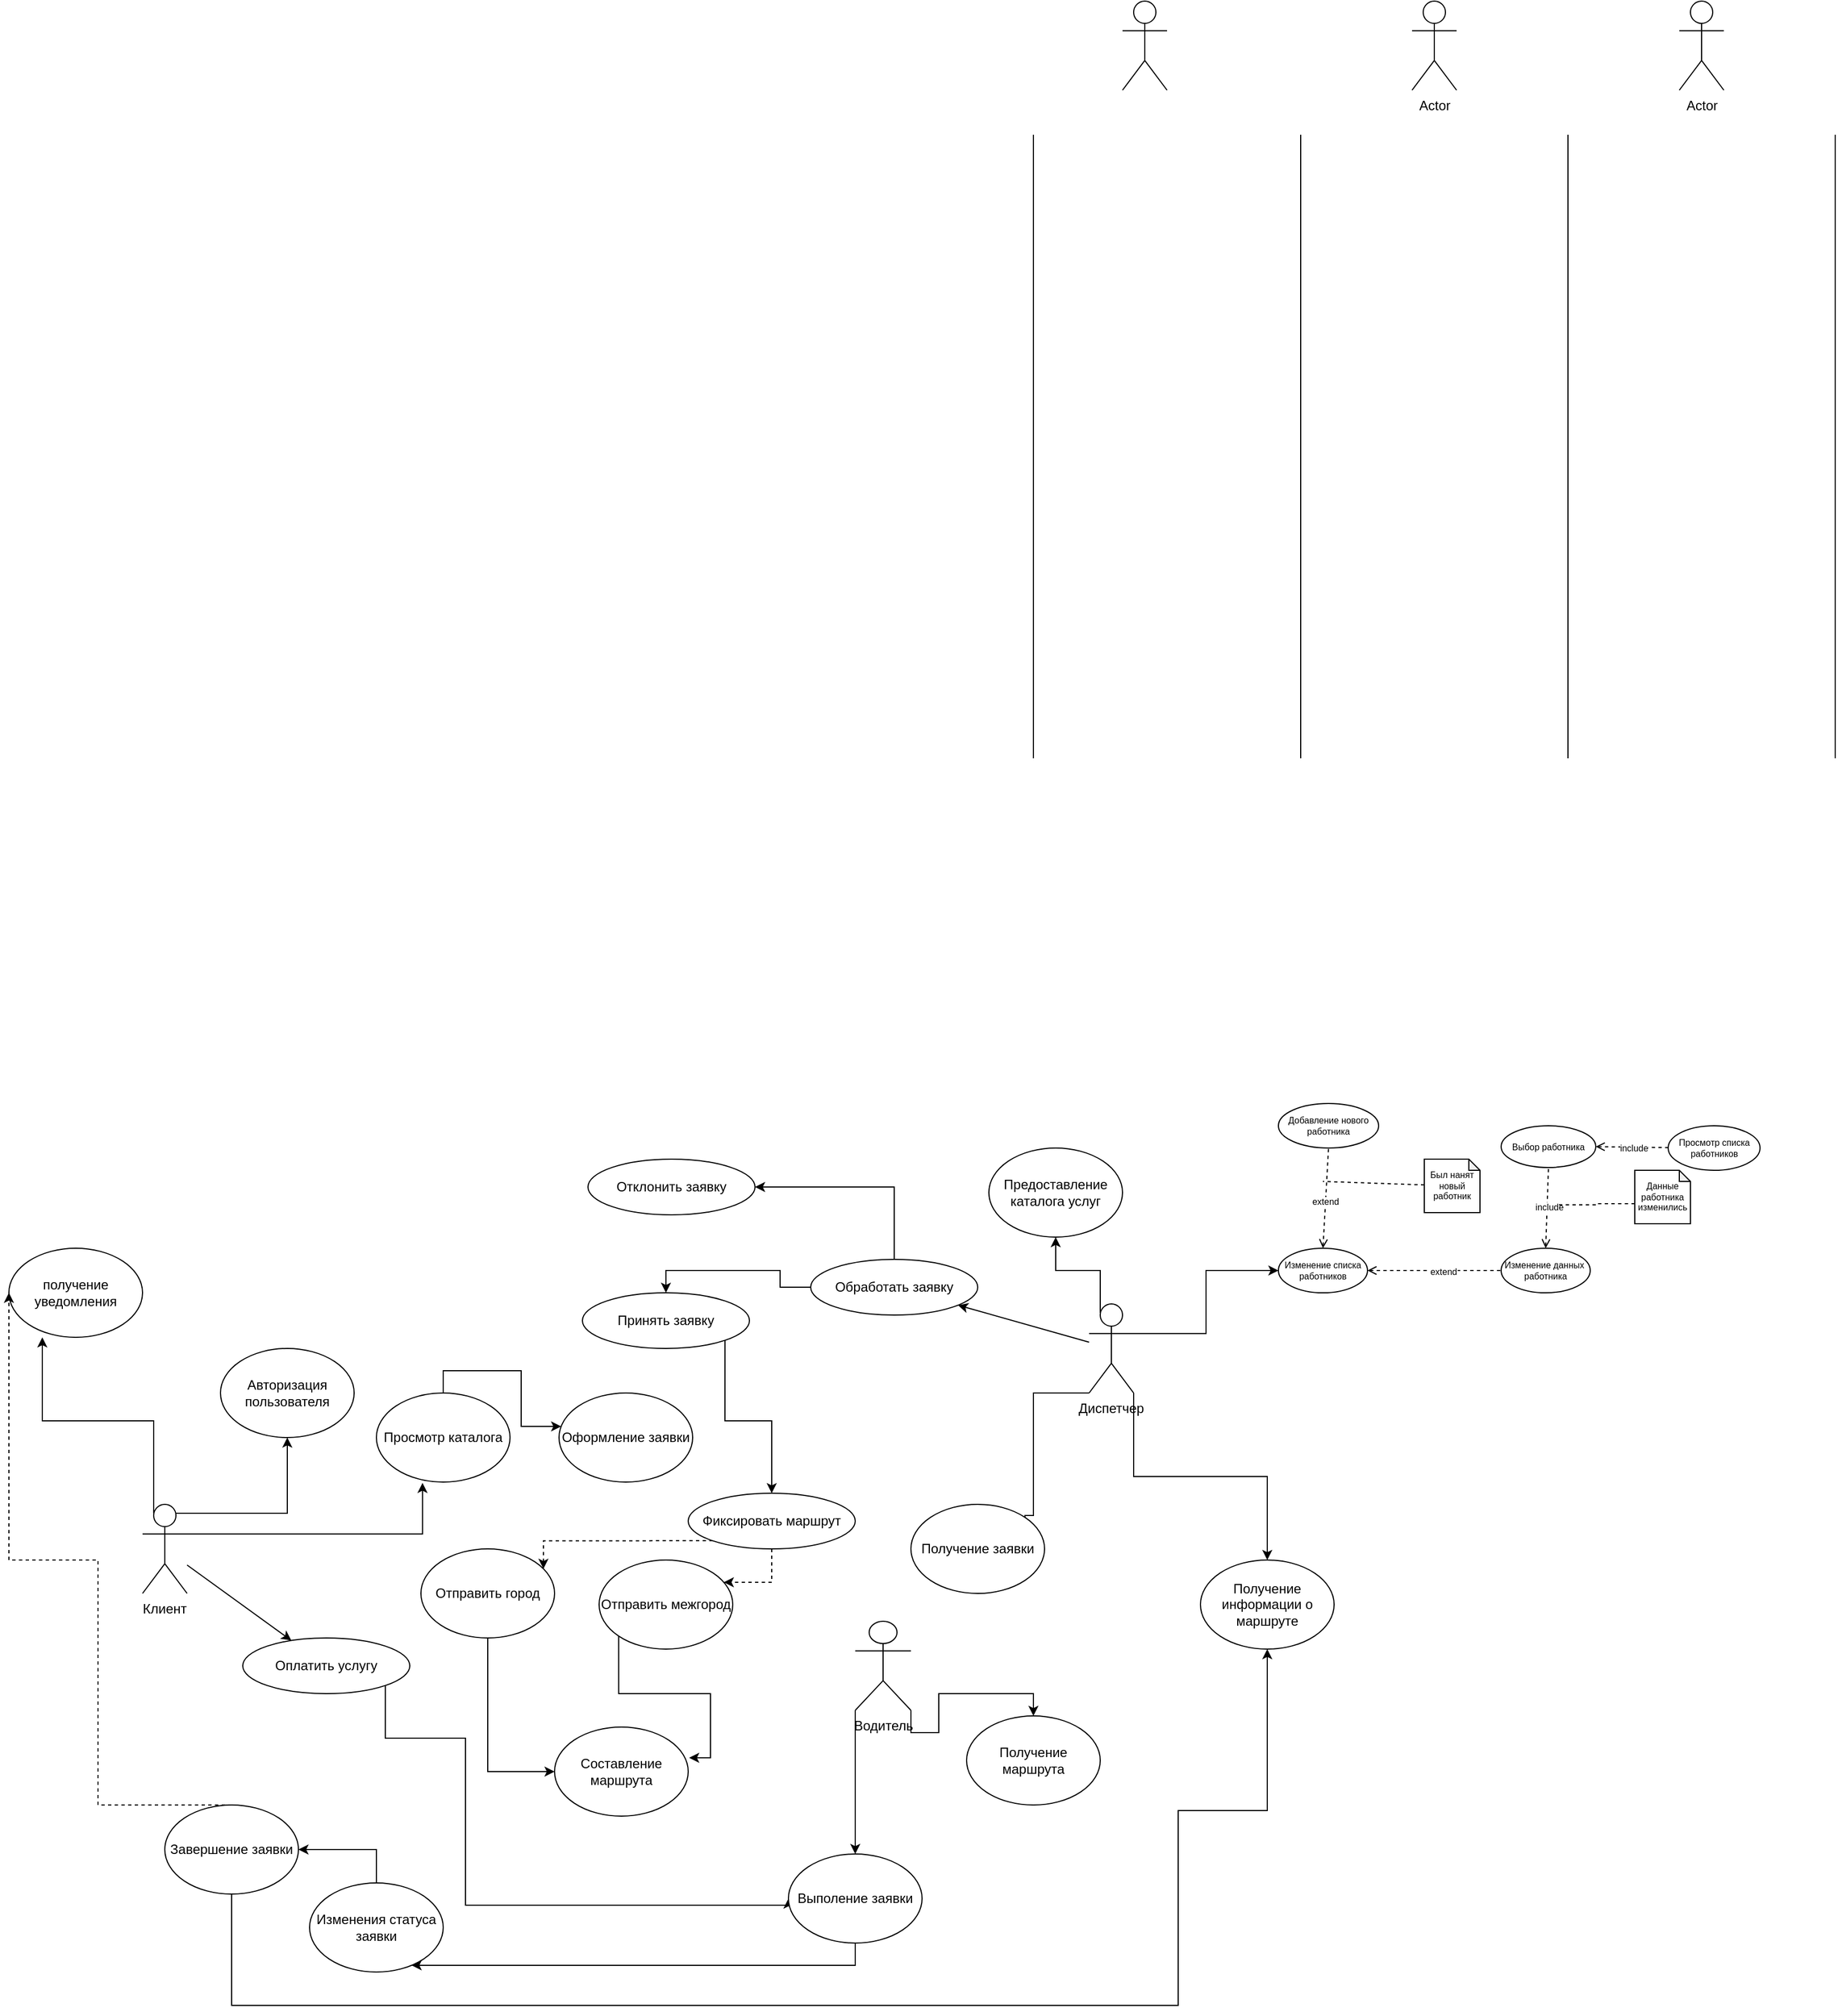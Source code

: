 <mxfile version="26.2.6" pages="4">
  <diagram name="Автобаза - Прецеденты" id="iorTe0vum1CQzyd1ajd3">
    <mxGraphModel dx="1821" dy="1807" grid="1" gridSize="10" guides="1" tooltips="1" connect="1" arrows="1" fold="1" page="1" pageScale="1" pageWidth="827" pageHeight="1169" math="0" shadow="0">
      <root>
        <mxCell id="0" />
        <mxCell id="1" parent="0" />
        <mxCell id="z_F4vW41E12EGXziHgMd-2" style="edgeStyle=orthogonalEdgeStyle;rounded=0;orthogonalLoop=1;jettySize=auto;html=1;exitX=0.75;exitY=0.1;exitDx=0;exitDy=0;exitPerimeter=0;" parent="1" source="h6UZVJmKNb4CSLtt_aIw-1" target="z_F4vW41E12EGXziHgMd-1" edge="1">
          <mxGeometry relative="1" as="geometry" />
        </mxCell>
        <mxCell id="z_F4vW41E12EGXziHgMd-4" style="edgeStyle=orthogonalEdgeStyle;rounded=0;orthogonalLoop=1;jettySize=auto;html=1;exitX=1;exitY=0.333;exitDx=0;exitDy=0;exitPerimeter=0;entryX=0.345;entryY=1.009;entryDx=0;entryDy=0;entryPerimeter=0;" parent="1" source="h6UZVJmKNb4CSLtt_aIw-1" edge="1" target="Hcgc0fuzSYYbqY41BFrf-36">
          <mxGeometry relative="1" as="geometry">
            <mxPoint x="290" y="220" as="targetPoint" />
          </mxGeometry>
        </mxCell>
        <mxCell id="h6UZVJmKNb4CSLtt_aIw-1" value="Клиент" style="shape=umlActor;verticalLabelPosition=bottom;verticalAlign=top;" parent="1" vertex="1">
          <mxGeometry x="40" y="230" width="40" height="80" as="geometry" />
        </mxCell>
        <mxCell id="Hcgc0fuzSYYbqY41BFrf-30" style="edgeStyle=orthogonalEdgeStyle;rounded=0;orthogonalLoop=1;jettySize=auto;html=1;exitX=1;exitY=1;exitDx=0;exitDy=0;exitPerimeter=0;" parent="1" source="h6UZVJmKNb4CSLtt_aIw-2" target="Hcgc0fuzSYYbqY41BFrf-29" edge="1">
          <mxGeometry relative="1" as="geometry" />
        </mxCell>
        <mxCell id="Hcgc0fuzSYYbqY41BFrf-42" style="edgeStyle=orthogonalEdgeStyle;rounded=0;orthogonalLoop=1;jettySize=auto;html=1;exitX=0.25;exitY=0.1;exitDx=0;exitDy=0;exitPerimeter=0;" parent="1" source="h6UZVJmKNb4CSLtt_aIw-2" target="Hcgc0fuzSYYbqY41BFrf-43" edge="1">
          <mxGeometry relative="1" as="geometry">
            <mxPoint x="860" y="-50" as="targetPoint" />
          </mxGeometry>
        </mxCell>
        <mxCell id="B_fv9NfPjWHLZnng0CW3-63" style="edgeStyle=orthogonalEdgeStyle;rounded=0;orthogonalLoop=1;jettySize=auto;html=1;exitX=1;exitY=0.333;exitDx=0;exitDy=0;exitPerimeter=0;entryX=0;entryY=0.5;entryDx=0;entryDy=0;" edge="1" parent="1" source="h6UZVJmKNb4CSLtt_aIw-2" target="B_fv9NfPjWHLZnng0CW3-41">
          <mxGeometry relative="1" as="geometry" />
        </mxCell>
        <mxCell id="h6UZVJmKNb4CSLtt_aIw-2" value="Диспетчер" style="shape=umlActor;verticalLabelPosition=bottom;verticalAlign=top;" parent="1" vertex="1">
          <mxGeometry x="890" y="50" width="40" height="80" as="geometry" />
        </mxCell>
        <mxCell id="h6UZVJmKNb4CSLtt_aIw-42" style="edgeStyle=orthogonalEdgeStyle;rounded=0;orthogonalLoop=1;jettySize=auto;html=1;exitX=1;exitY=1;exitDx=0;exitDy=0;entryX=0;entryY=0.5;entryDx=0;entryDy=0;" parent="1" source="h6UZVJmKNb4CSLtt_aIw-5" target="h6UZVJmKNb4CSLtt_aIw-41" edge="1">
          <mxGeometry relative="1" as="geometry">
            <Array as="points">
              <mxPoint x="258" y="440" />
              <mxPoint x="330" y="440" />
              <mxPoint x="330" y="590" />
            </Array>
          </mxGeometry>
        </mxCell>
        <mxCell id="h6UZVJmKNb4CSLtt_aIw-5" value="Оплатить услугу" style="ellipse;whiteSpace=wrap;" parent="1" vertex="1">
          <mxGeometry x="130" y="350" width="150" height="50" as="geometry" />
        </mxCell>
        <mxCell id="h6UZVJmKNb4CSLtt_aIw-52" style="edgeStyle=orthogonalEdgeStyle;rounded=0;orthogonalLoop=1;jettySize=auto;html=1;exitX=0.5;exitY=0;exitDx=0;exitDy=0;entryX=1;entryY=0.5;entryDx=0;entryDy=0;" parent="1" source="h6UZVJmKNb4CSLtt_aIw-6" target="h6UZVJmKNb4CSLtt_aIw-7" edge="1">
          <mxGeometry relative="1" as="geometry" />
        </mxCell>
        <mxCell id="h6UZVJmKNb4CSLtt_aIw-53" style="edgeStyle=orthogonalEdgeStyle;rounded=0;orthogonalLoop=1;jettySize=auto;html=1;exitX=0;exitY=0.5;exitDx=0;exitDy=0;entryX=0.5;entryY=0;entryDx=0;entryDy=0;" parent="1" source="h6UZVJmKNb4CSLtt_aIw-6" target="h6UZVJmKNb4CSLtt_aIw-19" edge="1">
          <mxGeometry relative="1" as="geometry" />
        </mxCell>
        <mxCell id="h6UZVJmKNb4CSLtt_aIw-6" value="Обработать заявку" style="ellipse;whiteSpace=wrap;" parent="1" vertex="1">
          <mxGeometry x="640" y="10" width="150" height="50" as="geometry" />
        </mxCell>
        <mxCell id="h6UZVJmKNb4CSLtt_aIw-7" value="Отклонить заявку" style="ellipse;whiteSpace=wrap;" parent="1" vertex="1">
          <mxGeometry x="440" y="-80" width="150" height="50" as="geometry" />
        </mxCell>
        <mxCell id="h6UZVJmKNb4CSLtt_aIw-34" style="edgeStyle=orthogonalEdgeStyle;rounded=0;orthogonalLoop=1;jettySize=auto;html=1;exitX=0;exitY=1;exitDx=0;exitDy=0;dashed=1;" parent="1" source="h6UZVJmKNb4CSLtt_aIw-8" target="h6UZVJmKNb4CSLtt_aIw-35" edge="1">
          <mxGeometry relative="1" as="geometry">
            <mxPoint x="460" y="270" as="targetPoint" />
            <Array as="points">
              <mxPoint x="400" y="263" />
            </Array>
          </mxGeometry>
        </mxCell>
        <mxCell id="h6UZVJmKNb4CSLtt_aIw-36" style="edgeStyle=orthogonalEdgeStyle;rounded=0;orthogonalLoop=1;jettySize=auto;html=1;exitX=0.5;exitY=1;exitDx=0;exitDy=0;dashed=1;" parent="1" source="h6UZVJmKNb4CSLtt_aIw-8" target="h6UZVJmKNb4CSLtt_aIw-37" edge="1">
          <mxGeometry relative="1" as="geometry">
            <mxPoint x="530" y="290" as="targetPoint" />
            <Array as="points">
              <mxPoint x="605" y="300" />
            </Array>
          </mxGeometry>
        </mxCell>
        <mxCell id="h6UZVJmKNb4CSLtt_aIw-8" value="Фиксировать маршрут" style="ellipse;whiteSpace=wrap;" parent="1" vertex="1">
          <mxGeometry x="530" y="220" width="150" height="50" as="geometry" />
        </mxCell>
        <mxCell id="h6UZVJmKNb4CSLtt_aIw-11" parent="1" source="h6UZVJmKNb4CSLtt_aIw-1" target="h6UZVJmKNb4CSLtt_aIw-5" edge="1">
          <mxGeometry relative="1" as="geometry" />
        </mxCell>
        <mxCell id="h6UZVJmKNb4CSLtt_aIw-12" parent="1" source="h6UZVJmKNb4CSLtt_aIw-2" target="h6UZVJmKNb4CSLtt_aIw-6" edge="1">
          <mxGeometry relative="1" as="geometry" />
        </mxCell>
        <mxCell id="h6UZVJmKNb4CSLtt_aIw-51" style="edgeStyle=orthogonalEdgeStyle;rounded=0;orthogonalLoop=1;jettySize=auto;html=1;exitX=1;exitY=1;exitDx=0;exitDy=0;entryX=0.5;entryY=0;entryDx=0;entryDy=0;" parent="1" source="h6UZVJmKNb4CSLtt_aIw-19" target="h6UZVJmKNb4CSLtt_aIw-8" edge="1">
          <mxGeometry relative="1" as="geometry" />
        </mxCell>
        <mxCell id="h6UZVJmKNb4CSLtt_aIw-19" value="Принять заявку" style="ellipse;whiteSpace=wrap;html=1;" parent="1" vertex="1">
          <mxGeometry x="435" y="40" width="150" height="50" as="geometry" />
        </mxCell>
        <mxCell id="h6UZVJmKNb4CSLtt_aIw-24" value="получение уведомления" style="ellipse;whiteSpace=wrap;html=1;" parent="1" vertex="1">
          <mxGeometry x="-80" width="120" height="80" as="geometry" />
        </mxCell>
        <mxCell id="h6UZVJmKNb4CSLtt_aIw-40" style="edgeStyle=orthogonalEdgeStyle;rounded=0;orthogonalLoop=1;jettySize=auto;html=1;exitX=0;exitY=1;exitDx=0;exitDy=0;exitPerimeter=0;" parent="1" source="h6UZVJmKNb4CSLtt_aIw-27" target="h6UZVJmKNb4CSLtt_aIw-41" edge="1">
          <mxGeometry relative="1" as="geometry">
            <mxPoint x="540" y="570" as="targetPoint" />
            <Array as="points">
              <mxPoint x="680" y="510" />
              <mxPoint x="680" y="510" />
            </Array>
          </mxGeometry>
        </mxCell>
        <mxCell id="Hcgc0fuzSYYbqY41BFrf-40" style="edgeStyle=orthogonalEdgeStyle;rounded=0;orthogonalLoop=1;jettySize=auto;html=1;exitX=1;exitY=1;exitDx=0;exitDy=0;exitPerimeter=0;" parent="1" source="h6UZVJmKNb4CSLtt_aIw-27" target="Hcgc0fuzSYYbqY41BFrf-41" edge="1">
          <mxGeometry relative="1" as="geometry">
            <mxPoint x="840" y="460" as="targetPoint" />
          </mxGeometry>
        </mxCell>
        <mxCell id="h6UZVJmKNb4CSLtt_aIw-27" value="Водитель" style="shape=umlActor;verticalLabelPosition=bottom;verticalAlign=top;html=1;outlineConnect=0;" parent="1" vertex="1">
          <mxGeometry x="680" y="335" width="50" height="80" as="geometry" />
        </mxCell>
        <mxCell id="h6UZVJmKNb4CSLtt_aIw-29" value="Составление маршрута" style="ellipse;whiteSpace=wrap;html=1;" parent="1" vertex="1">
          <mxGeometry x="410" y="430" width="120" height="80" as="geometry" />
        </mxCell>
        <mxCell id="h6UZVJmKNb4CSLtt_aIw-56" style="edgeStyle=orthogonalEdgeStyle;rounded=0;orthogonalLoop=1;jettySize=auto;html=1;exitX=0.5;exitY=1;exitDx=0;exitDy=0;entryX=0;entryY=0.5;entryDx=0;entryDy=0;" parent="1" source="h6UZVJmKNb4CSLtt_aIw-35" target="h6UZVJmKNb4CSLtt_aIw-29" edge="1">
          <mxGeometry relative="1" as="geometry" />
        </mxCell>
        <mxCell id="h6UZVJmKNb4CSLtt_aIw-35" value="Отправить город" style="ellipse;whiteSpace=wrap;html=1;" parent="1" vertex="1">
          <mxGeometry x="290" y="270" width="120" height="80" as="geometry" />
        </mxCell>
        <mxCell id="h6UZVJmKNb4CSLtt_aIw-37" value="Отправить межгород" style="ellipse;whiteSpace=wrap;html=1;" parent="1" vertex="1">
          <mxGeometry x="450" y="280" width="120" height="80" as="geometry" />
        </mxCell>
        <mxCell id="h6UZVJmKNb4CSLtt_aIw-39" style="edgeStyle=orthogonalEdgeStyle;rounded=0;orthogonalLoop=1;jettySize=auto;html=1;exitX=0;exitY=1;exitDx=0;exitDy=0;entryX=1.007;entryY=0.345;entryDx=0;entryDy=0;entryPerimeter=0;" parent="1" source="h6UZVJmKNb4CSLtt_aIw-37" target="h6UZVJmKNb4CSLtt_aIw-29" edge="1">
          <mxGeometry relative="1" as="geometry">
            <Array as="points">
              <mxPoint x="468" y="400" />
              <mxPoint x="550" y="400" />
              <mxPoint x="550" y="458" />
            </Array>
          </mxGeometry>
        </mxCell>
        <mxCell id="Hcgc0fuzSYYbqY41BFrf-33" style="edgeStyle=orthogonalEdgeStyle;rounded=0;orthogonalLoop=1;jettySize=auto;html=1;exitX=0.5;exitY=1;exitDx=0;exitDy=0;" parent="1" source="h6UZVJmKNb4CSLtt_aIw-41" target="Hcgc0fuzSYYbqY41BFrf-34" edge="1">
          <mxGeometry relative="1" as="geometry">
            <mxPoint x="300" y="630" as="targetPoint" />
            <Array as="points">
              <mxPoint x="680" y="644" />
              <mxPoint x="300" y="644" />
            </Array>
          </mxGeometry>
        </mxCell>
        <mxCell id="h6UZVJmKNb4CSLtt_aIw-41" value="Выполение заявки" style="ellipse;whiteSpace=wrap;html=1;" parent="1" vertex="1">
          <mxGeometry x="620" y="544" width="120" height="80" as="geometry" />
        </mxCell>
        <mxCell id="h6UZVJmKNb4CSLtt_aIw-45" style="edgeStyle=orthogonalEdgeStyle;rounded=0;orthogonalLoop=1;jettySize=auto;html=1;exitX=0.5;exitY=0;exitDx=0;exitDy=0;entryX=0;entryY=0.5;entryDx=0;entryDy=0;dashed=1;" parent="1" source="h6UZVJmKNb4CSLtt_aIw-44" target="h6UZVJmKNb4CSLtt_aIw-24" edge="1">
          <mxGeometry relative="1" as="geometry">
            <Array as="points">
              <mxPoint y="500" />
              <mxPoint y="280" />
              <mxPoint x="-80" y="280" />
            </Array>
          </mxGeometry>
        </mxCell>
        <mxCell id="h6UZVJmKNb4CSLtt_aIw-57" style="edgeStyle=orthogonalEdgeStyle;rounded=0;orthogonalLoop=1;jettySize=auto;html=1;exitX=0.5;exitY=1;exitDx=0;exitDy=0;entryX=0.5;entryY=1;entryDx=0;entryDy=0;" parent="1" source="h6UZVJmKNb4CSLtt_aIw-44" target="Hcgc0fuzSYYbqY41BFrf-29" edge="1">
          <mxGeometry relative="1" as="geometry">
            <Array as="points">
              <mxPoint x="120" y="680" />
              <mxPoint x="970" y="680" />
              <mxPoint x="970" y="505" />
              <mxPoint x="1050" y="505" />
            </Array>
            <mxPoint x="1060" y="375" as="targetPoint" />
          </mxGeometry>
        </mxCell>
        <mxCell id="h6UZVJmKNb4CSLtt_aIw-44" value="Завершение заявки" style="ellipse;whiteSpace=wrap;html=1;" parent="1" vertex="1">
          <mxGeometry x="60" y="500" width="120" height="80" as="geometry" />
        </mxCell>
        <mxCell id="h6UZVJmKNb4CSLtt_aIw-48" value="Получение заявки" style="ellipse;whiteSpace=wrap;html=1;" parent="1" vertex="1">
          <mxGeometry x="730.0" y="230" width="120" height="80" as="geometry" />
        </mxCell>
        <mxCell id="h6UZVJmKNb4CSLtt_aIw-55" style="edgeStyle=orthogonalEdgeStyle;rounded=0;orthogonalLoop=1;jettySize=auto;html=1;exitX=1;exitY=0;exitDx=0;exitDy=0;entryX=0;entryY=1;entryDx=0;entryDy=0;entryPerimeter=0;endArrow=none;startFill=0;" parent="1" source="h6UZVJmKNb4CSLtt_aIw-48" target="h6UZVJmKNb4CSLtt_aIw-2" edge="1">
          <mxGeometry relative="1" as="geometry">
            <Array as="points">
              <mxPoint x="832" y="240" />
              <mxPoint x="840" y="240" />
              <mxPoint x="840" y="130" />
            </Array>
          </mxGeometry>
        </mxCell>
        <mxCell id="Hcgc0fuzSYYbqY41BFrf-29" value="Получение информации о маршруте" style="ellipse;whiteSpace=wrap;html=1;" parent="1" vertex="1">
          <mxGeometry x="990" y="280" width="120" height="80" as="geometry" />
        </mxCell>
        <mxCell id="Hcgc0fuzSYYbqY41BFrf-35" style="edgeStyle=orthogonalEdgeStyle;rounded=0;orthogonalLoop=1;jettySize=auto;html=1;exitX=0.5;exitY=0;exitDx=0;exitDy=0;" parent="1" source="Hcgc0fuzSYYbqY41BFrf-34" target="h6UZVJmKNb4CSLtt_aIw-44" edge="1">
          <mxGeometry relative="1" as="geometry" />
        </mxCell>
        <mxCell id="Hcgc0fuzSYYbqY41BFrf-34" value="Изменения статуса заявки" style="ellipse;whiteSpace=wrap;html=1;" parent="1" vertex="1">
          <mxGeometry x="190" y="570" width="120" height="80" as="geometry" />
        </mxCell>
        <mxCell id="Hcgc0fuzSYYbqY41BFrf-37" style="edgeStyle=orthogonalEdgeStyle;rounded=0;orthogonalLoop=1;jettySize=auto;html=1;exitX=0.5;exitY=0;exitDx=0;exitDy=0;" parent="1" source="Hcgc0fuzSYYbqY41BFrf-36" target="Hcgc0fuzSYYbqY41BFrf-38" edge="1">
          <mxGeometry relative="1" as="geometry">
            <mxPoint x="450" y="160" as="targetPoint" />
            <Array as="points">
              <mxPoint x="310" y="110" />
              <mxPoint x="380" y="110" />
              <mxPoint x="380" y="160" />
            </Array>
          </mxGeometry>
        </mxCell>
        <mxCell id="Hcgc0fuzSYYbqY41BFrf-36" value="Просмотр каталога" style="ellipse;whiteSpace=wrap;html=1;" parent="1" vertex="1">
          <mxGeometry x="250" y="130" width="120" height="80" as="geometry" />
        </mxCell>
        <mxCell id="Hcgc0fuzSYYbqY41BFrf-38" value="Оформление заявки" style="ellipse;whiteSpace=wrap;html=1;" parent="1" vertex="1">
          <mxGeometry x="414" y="130" width="120" height="80" as="geometry" />
        </mxCell>
        <mxCell id="Hcgc0fuzSYYbqY41BFrf-41" value="Получение маршрута" style="ellipse;whiteSpace=wrap;html=1;" parent="1" vertex="1">
          <mxGeometry x="780" y="420" width="120" height="80" as="geometry" />
        </mxCell>
        <mxCell id="Hcgc0fuzSYYbqY41BFrf-43" value="Предоставление каталога услуг" style="ellipse;whiteSpace=wrap;html=1;" parent="1" vertex="1">
          <mxGeometry x="800" y="-90" width="120" height="80" as="geometry" />
        </mxCell>
        <mxCell id="Hcgc0fuzSYYbqY41BFrf-51" value="" style="endArrow=none;html=1;rounded=0;" parent="1" edge="1">
          <mxGeometry width="50" height="50" relative="1" as="geometry">
            <mxPoint x="1080" y="-440" as="sourcePoint" />
            <mxPoint x="1080" y="-1000" as="targetPoint" />
          </mxGeometry>
        </mxCell>
        <mxCell id="Hcgc0fuzSYYbqY41BFrf-52" value="" style="endArrow=none;html=1;rounded=0;" parent="1" edge="1">
          <mxGeometry width="50" height="50" relative="1" as="geometry">
            <mxPoint x="1320" y="-440" as="sourcePoint" />
            <mxPoint x="1320" y="-1000" as="targetPoint" />
            <Array as="points" />
          </mxGeometry>
        </mxCell>
        <mxCell id="Hcgc0fuzSYYbqY41BFrf-53" value="" style="endArrow=none;html=1;rounded=0;" parent="1" edge="1">
          <mxGeometry width="50" height="50" relative="1" as="geometry">
            <mxPoint x="1560" y="-440" as="sourcePoint" />
            <mxPoint x="1560" y="-1000" as="targetPoint" />
          </mxGeometry>
        </mxCell>
        <mxCell id="Hcgc0fuzSYYbqY41BFrf-54" value="" style="endArrow=none;html=1;rounded=0;" parent="1" edge="1">
          <mxGeometry width="50" height="50" relative="1" as="geometry">
            <mxPoint x="840" y="-440" as="sourcePoint" />
            <mxPoint x="840" y="-1000" as="targetPoint" />
            <Array as="points">
              <mxPoint x="840" y="-760" />
            </Array>
          </mxGeometry>
        </mxCell>
        <mxCell id="Hcgc0fuzSYYbqY41BFrf-55" value="" style="shape=umlActor;verticalLabelPosition=bottom;verticalAlign=top;html=1;outlineConnect=0;" parent="1" vertex="1">
          <mxGeometry x="920" y="-1120" width="40" height="80" as="geometry" />
        </mxCell>
        <mxCell id="Hcgc0fuzSYYbqY41BFrf-56" value="Actor" style="shape=umlActor;verticalLabelPosition=bottom;verticalAlign=top;html=1;outlineConnect=0;" parent="1" vertex="1">
          <mxGeometry x="1180" y="-1120" width="40" height="80" as="geometry" />
        </mxCell>
        <mxCell id="Hcgc0fuzSYYbqY41BFrf-57" value="Actor" style="shape=umlActor;verticalLabelPosition=bottom;verticalAlign=top;html=1;outlineConnect=0;" parent="1" vertex="1">
          <mxGeometry x="1420" y="-1120" width="40" height="80" as="geometry" />
        </mxCell>
        <mxCell id="z_F4vW41E12EGXziHgMd-1" value="Авторизация пользователя" style="ellipse;whiteSpace=wrap;html=1;" parent="1" vertex="1">
          <mxGeometry x="110" y="90" width="120" height="80" as="geometry" />
        </mxCell>
        <mxCell id="z_F4vW41E12EGXziHgMd-3" style="edgeStyle=orthogonalEdgeStyle;rounded=0;orthogonalLoop=1;jettySize=auto;html=1;exitX=0.25;exitY=0.1;exitDx=0;exitDy=0;exitPerimeter=0;entryX=0.25;entryY=1;entryDx=0;entryDy=0;entryPerimeter=0;" parent="1" source="h6UZVJmKNb4CSLtt_aIw-1" target="h6UZVJmKNb4CSLtt_aIw-24" edge="1">
          <mxGeometry relative="1" as="geometry" />
        </mxCell>
        <mxCell id="B_fv9NfPjWHLZnng0CW3-41" value="Изменение списка работников" style="ellipse;whiteSpace=wrap;html=1;fontSize=8;" vertex="1" parent="1">
          <mxGeometry x="1060" width="80" height="40" as="geometry" />
        </mxCell>
        <mxCell id="B_fv9NfPjWHLZnng0CW3-42" value="" style="endArrow=none;html=1;rounded=0;exitX=0.5;exitY=0;exitDx=0;exitDy=0;fontSize=8;dashed=1;entryX=0.5;entryY=1;entryDx=0;entryDy=0;endFill=0;startArrow=open;startFill=0;" edge="1" parent="1" source="B_fv9NfPjWHLZnng0CW3-41" target="B_fv9NfPjWHLZnng0CW3-44">
          <mxGeometry width="50" height="50" relative="1" as="geometry">
            <mxPoint x="1570" y="50" as="sourcePoint" />
            <mxPoint x="1620" y="-40" as="targetPoint" />
          </mxGeometry>
        </mxCell>
        <mxCell id="B_fv9NfPjWHLZnng0CW3-43" value="extend" style="edgeLabel;html=1;align=center;verticalAlign=middle;resizable=0;points=[];fontSize=8;" vertex="1" connectable="0" parent="B_fv9NfPjWHLZnng0CW3-42">
          <mxGeometry x="-0.064" y="1" relative="1" as="geometry">
            <mxPoint as="offset" />
          </mxGeometry>
        </mxCell>
        <mxCell id="B_fv9NfPjWHLZnng0CW3-44" value="Добавление нового&lt;div style=&quot;font-size: 8px;&quot;&gt;работника&lt;/div&gt;" style="ellipse;whiteSpace=wrap;html=1;fontSize=8;" vertex="1" parent="1">
          <mxGeometry x="1060" y="-130" width="90" height="40" as="geometry" />
        </mxCell>
        <mxCell id="B_fv9NfPjWHLZnng0CW3-45" value="Изменение данных&amp;nbsp; работника" style="ellipse;whiteSpace=wrap;html=1;fontSize=8;" vertex="1" parent="1">
          <mxGeometry x="1260" width="80" height="40" as="geometry" />
        </mxCell>
        <mxCell id="B_fv9NfPjWHLZnng0CW3-46" value="" style="endArrow=none;html=1;rounded=0;exitX=1;exitY=0.5;exitDx=0;exitDy=0;entryX=0;entryY=0.5;entryDx=0;entryDy=0;fontSize=8;dashed=1;endFill=0;startArrow=open;startFill=0;" edge="1" parent="1" source="B_fv9NfPjWHLZnng0CW3-41" target="B_fv9NfPjWHLZnng0CW3-45">
          <mxGeometry width="50" height="50" relative="1" as="geometry">
            <mxPoint x="1570" y="10" as="sourcePoint" />
            <mxPoint x="1620" y="-40" as="targetPoint" />
          </mxGeometry>
        </mxCell>
        <mxCell id="B_fv9NfPjWHLZnng0CW3-47" value="extend" style="edgeLabel;html=1;align=center;verticalAlign=middle;resizable=0;points=[];fontSize=8;" vertex="1" connectable="0" parent="B_fv9NfPjWHLZnng0CW3-46">
          <mxGeometry x="0.121" y="-1" relative="1" as="geometry">
            <mxPoint as="offset" />
          </mxGeometry>
        </mxCell>
        <mxCell id="B_fv9NfPjWHLZnng0CW3-51" value="Выбор работника" style="ellipse;whiteSpace=wrap;html=1;fontSize=8;" vertex="1" parent="1">
          <mxGeometry x="1260" y="-110" width="85" height="37.5" as="geometry" />
        </mxCell>
        <mxCell id="B_fv9NfPjWHLZnng0CW3-52" value="" style="endArrow=none;html=1;rounded=0;dashed=1;fontSize=8;exitX=0.5;exitY=0;exitDx=0;exitDy=0;entryX=0.5;entryY=1;entryDx=0;entryDy=0;endFill=0;startArrow=open;startFill=0;" edge="1" parent="1" source="B_fv9NfPjWHLZnng0CW3-45" target="B_fv9NfPjWHLZnng0CW3-51">
          <mxGeometry width="50" height="50" relative="1" as="geometry">
            <mxPoint x="1410.901" y="-14.139" as="sourcePoint" />
            <mxPoint x="1511" y="-10" as="targetPoint" />
          </mxGeometry>
        </mxCell>
        <mxCell id="B_fv9NfPjWHLZnng0CW3-53" value="include" style="edgeLabel;html=1;align=center;verticalAlign=middle;resizable=0;points=[];fontSize=8;" vertex="1" connectable="0" parent="B_fv9NfPjWHLZnng0CW3-52">
          <mxGeometry x="0.024" y="-1" relative="1" as="geometry">
            <mxPoint as="offset" />
          </mxGeometry>
        </mxCell>
        <mxCell id="B_fv9NfPjWHLZnng0CW3-54" value="Просмотр списка работников" style="ellipse;whiteSpace=wrap;html=1;fontSize=8;" vertex="1" parent="1">
          <mxGeometry x="1410" y="-110" width="82.5" height="40" as="geometry" />
        </mxCell>
        <mxCell id="B_fv9NfPjWHLZnng0CW3-55" value="" style="endArrow=none;html=1;rounded=0;dashed=1;fontSize=8;exitX=1;exitY=0.5;exitDx=0;exitDy=0;endFill=0;startArrow=open;startFill=0;" edge="1" parent="1" source="B_fv9NfPjWHLZnng0CW3-51" target="B_fv9NfPjWHLZnng0CW3-54">
          <mxGeometry width="50" height="50" relative="1" as="geometry">
            <mxPoint x="1380.001" y="-84.139" as="sourcePoint" />
            <mxPoint x="1480.1" y="-80" as="targetPoint" />
          </mxGeometry>
        </mxCell>
        <mxCell id="B_fv9NfPjWHLZnng0CW3-56" value="include" style="edgeLabel;html=1;align=center;verticalAlign=middle;resizable=0;points=[];fontSize=8;" vertex="1" connectable="0" parent="B_fv9NfPjWHLZnng0CW3-55">
          <mxGeometry x="0.024" y="-1" relative="1" as="geometry">
            <mxPoint as="offset" />
          </mxGeometry>
        </mxCell>
        <mxCell id="B_fv9NfPjWHLZnng0CW3-64" style="edgeStyle=orthogonalEdgeStyle;rounded=0;orthogonalLoop=1;jettySize=auto;html=1;exitX=0;exitY=0.5;exitDx=0;exitDy=0;exitPerimeter=0;dashed=1;endArrow=none;startFill=0;" edge="1" parent="1" source="B_fv9NfPjWHLZnng0CW3-57">
          <mxGeometry relative="1" as="geometry">
            <mxPoint x="1310" y="-40" as="targetPoint" />
            <Array as="points">
              <mxPoint x="1380" y="-40" />
              <mxPoint x="1345" y="-40" />
              <mxPoint x="1310" y="-39" />
            </Array>
          </mxGeometry>
        </mxCell>
        <mxCell id="B_fv9NfPjWHLZnng0CW3-57" value="Данные работника изменились" style="shape=note;whiteSpace=wrap;html=1;backgroundOutline=1;darkOpacity=0.05;size=10;fontSize=8;" vertex="1" parent="1">
          <mxGeometry x="1380" y="-70" width="50" height="48" as="geometry" />
        </mxCell>
        <mxCell id="B_fv9NfPjWHLZnng0CW3-59" value="Был нанят новый работник" style="shape=note;whiteSpace=wrap;html=1;backgroundOutline=1;darkOpacity=0.05;size=10;fontSize=8;" vertex="1" parent="1">
          <mxGeometry x="1191" y="-80" width="50" height="48" as="geometry" />
        </mxCell>
        <mxCell id="B_fv9NfPjWHLZnng0CW3-60" value="" style="endArrow=none;html=1;rounded=0;endFill=0;dashed=1;" edge="1" parent="1" source="B_fv9NfPjWHLZnng0CW3-59">
          <mxGeometry width="50" height="50" relative="1" as="geometry">
            <mxPoint x="1640" y="40" as="sourcePoint" />
            <mxPoint x="1100" y="-60" as="targetPoint" />
          </mxGeometry>
        </mxCell>
      </root>
    </mxGraphModel>
  </diagram>
  <diagram id="aFBZGgIcqYKfJG0qQVw1" name="Страница — 2">
    <mxGraphModel dx="1044" dy="670" grid="1" gridSize="10" guides="1" tooltips="1" connect="1" arrows="1" fold="1" page="1" pageScale="1" pageWidth="827" pageHeight="1169" math="0" shadow="0">
      <root>
        <mxCell id="0" />
        <mxCell id="1" parent="0" />
        <mxCell id="mQog7mH1z--K2ziHSab2-1" value="" style="group;" parent="1" vertex="1" connectable="0">
          <mxGeometry x="190" y="50" width="120" height="490" as="geometry" />
        </mxCell>
        <mxCell id="mQog7mH1z--K2ziHSab2-2" value="" style="endArrow=none;dashed=1;html=1;rounded=0;entryX=0.5;entryY=1;entryDx=0;entryDy=0;" parent="mQog7mH1z--K2ziHSab2-1" target="mQog7mH1z--K2ziHSab2-3" edge="1">
          <mxGeometry width="50" height="50" relative="1" as="geometry">
            <mxPoint x="60" y="550" as="sourcePoint" />
            <mxPoint x="60" y="60" as="targetPoint" />
          </mxGeometry>
        </mxCell>
        <mxCell id="mQog7mH1z--K2ziHSab2-3" value="Пользователь" style="rounded=0;whiteSpace=wrap;html=1;" parent="mQog7mH1z--K2ziHSab2-1" vertex="1">
          <mxGeometry width="120" height="60" as="geometry" />
        </mxCell>
        <mxCell id="5RLd7YWadRUcl0gNktYp-1" value="" style="rounded=0;whiteSpace=wrap;html=1;fillColor=#1ba1e2;fontColor=#ffffff;strokeColor=#006EAF;" parent="mQog7mH1z--K2ziHSab2-1" vertex="1">
          <mxGeometry x="45" y="110" width="15" height="110" as="geometry" />
        </mxCell>
        <mxCell id="mQog7mH1z--K2ziHSab2-4" value="" style="group" parent="1" vertex="1" connectable="0">
          <mxGeometry x="380" y="50" width="120" height="490" as="geometry" />
        </mxCell>
        <mxCell id="mQog7mH1z--K2ziHSab2-5" value="" style="endArrow=none;dashed=1;html=1;rounded=0;entryX=0.5;entryY=1;entryDx=0;entryDy=0;" parent="mQog7mH1z--K2ziHSab2-4" target="mQog7mH1z--K2ziHSab2-6" edge="1">
          <mxGeometry width="50" height="50" relative="1" as="geometry">
            <mxPoint x="60" y="560" as="sourcePoint" />
            <mxPoint x="60" y="60" as="targetPoint" />
          </mxGeometry>
        </mxCell>
        <mxCell id="mQog7mH1z--K2ziHSab2-6" value="Интерфейс" style="rounded=0;whiteSpace=wrap;html=1;" parent="mQog7mH1z--K2ziHSab2-4" vertex="1">
          <mxGeometry width="120" height="60" as="geometry" />
        </mxCell>
        <mxCell id="mQog7mH1z--K2ziHSab2-7" value="" style="group" parent="1" vertex="1" connectable="0">
          <mxGeometry x="580" y="50" width="360" height="490" as="geometry" />
        </mxCell>
        <mxCell id="mQog7mH1z--K2ziHSab2-8" value="" style="endArrow=none;dashed=1;html=1;rounded=0;entryX=0.5;entryY=1;entryDx=0;entryDy=0;" parent="mQog7mH1z--K2ziHSab2-7" target="mQog7mH1z--K2ziHSab2-9" edge="1">
          <mxGeometry width="50" height="50" relative="1" as="geometry">
            <mxPoint x="60" y="550" as="sourcePoint" />
            <mxPoint x="60" y="60.0" as="targetPoint" />
          </mxGeometry>
        </mxCell>
        <mxCell id="mQog7mH1z--K2ziHSab2-9" value="Сервер" style="rounded=0;whiteSpace=wrap;html=1;" parent="mQog7mH1z--K2ziHSab2-7" vertex="1">
          <mxGeometry width="120" height="60.0" as="geometry" />
        </mxCell>
        <mxCell id="mQog7mH1z--K2ziHSab2-10" value="" style="endArrow=classic;html=1;rounded=0;endFill=1;" parent="mQog7mH1z--K2ziHSab2-7" edge="1">
          <mxGeometry width="50" height="50" relative="1" as="geometry">
            <mxPoint x="60" y="150.0" as="sourcePoint" />
            <mxPoint x="60" y="190" as="targetPoint" />
            <Array as="points">
              <mxPoint x="100" y="150.0" />
              <mxPoint x="100" y="190" />
            </Array>
          </mxGeometry>
        </mxCell>
        <mxCell id="mQog7mH1z--K2ziHSab2-11" value="Валидация&amp;nbsp;&lt;div&gt;данных&lt;/div&gt;" style="edgeLabel;html=1;align=center;verticalAlign=middle;resizable=0;points=[];" parent="mQog7mH1z--K2ziHSab2-10" vertex="1" connectable="0">
          <mxGeometry x="0.14" relative="1" as="geometry">
            <mxPoint x="30" y="-10" as="offset" />
          </mxGeometry>
        </mxCell>
        <mxCell id="EC3qOKjoxZ--VWfaF5Zr-4" style="edgeStyle=orthogonalEdgeStyle;rounded=0;orthogonalLoop=1;jettySize=auto;html=1;exitX=0.75;exitY=1;exitDx=0;exitDy=0;" parent="mQog7mH1z--K2ziHSab2-7" source="EC3qOKjoxZ--VWfaF5Zr-3" edge="1">
          <mxGeometry relative="1" as="geometry">
            <mxPoint x="240" y="210.0" as="targetPoint" />
            <Array as="points">
              <mxPoint x="65" y="200.0" />
              <mxPoint x="240" y="200.0" />
            </Array>
          </mxGeometry>
        </mxCell>
        <mxCell id="EC3qOKjoxZ--VWfaF5Zr-3" value="" style="rounded=0;whiteSpace=wrap;html=1;fillColor=#1ba1e2;fontColor=#ffffff;strokeColor=#006EAF;" parent="mQog7mH1z--K2ziHSab2-7" vertex="1">
          <mxGeometry x="50" y="160.0" width="20" height="20.0" as="geometry" />
        </mxCell>
        <mxCell id="mQog7mH1z--K2ziHSab2-12" value="" style="group" parent="1" vertex="1" connectable="0">
          <mxGeometry x="760" y="50" width="120" height="490" as="geometry" />
        </mxCell>
        <mxCell id="mQog7mH1z--K2ziHSab2-13" value="" style="endArrow=none;dashed=1;html=1;rounded=0;entryX=0.5;entryY=1;entryDx=0;entryDy=0;" parent="mQog7mH1z--K2ziHSab2-12" target="mQog7mH1z--K2ziHSab2-14" edge="1">
          <mxGeometry width="50" height="50" relative="1" as="geometry">
            <mxPoint x="60" y="550" as="sourcePoint" />
            <mxPoint x="60" y="60" as="targetPoint" />
          </mxGeometry>
        </mxCell>
        <mxCell id="mQog7mH1z--K2ziHSab2-14" value="База данных" style="rounded=0;whiteSpace=wrap;html=1;" parent="mQog7mH1z--K2ziHSab2-12" vertex="1">
          <mxGeometry width="120" height="60" as="geometry" />
        </mxCell>
        <mxCell id="mQog7mH1z--K2ziHSab2-15" value="" style="endArrow=classic;html=1;rounded=0;endFill=1;" parent="1" edge="1">
          <mxGeometry width="50" height="50" relative="1" as="geometry">
            <mxPoint x="250" y="159" as="sourcePoint" />
            <mxPoint x="440" y="159" as="targetPoint" />
          </mxGeometry>
        </mxCell>
        <mxCell id="mQog7mH1z--K2ziHSab2-16" value="Оформить заявки" style="edgeLabel;html=1;align=center;verticalAlign=middle;resizable=0;points=[];" parent="mQog7mH1z--K2ziHSab2-15" vertex="1" connectable="0">
          <mxGeometry x="0.14" relative="1" as="geometry">
            <mxPoint x="-18" y="-10" as="offset" />
          </mxGeometry>
        </mxCell>
        <mxCell id="mQog7mH1z--K2ziHSab2-17" value="" style="endArrow=classic;html=1;rounded=0;endFill=1;" parent="1" edge="1">
          <mxGeometry width="50" height="50" relative="1" as="geometry">
            <mxPoint x="441" y="180" as="sourcePoint" />
            <mxPoint x="631" y="180" as="targetPoint" />
          </mxGeometry>
        </mxCell>
        <mxCell id="mQog7mH1z--K2ziHSab2-18" value="Отправить запрос" style="edgeLabel;html=1;align=center;verticalAlign=middle;resizable=0;points=[];" parent="mQog7mH1z--K2ziHSab2-17" vertex="1" connectable="0">
          <mxGeometry x="0.14" relative="1" as="geometry">
            <mxPoint x="-18" y="-10" as="offset" />
          </mxGeometry>
        </mxCell>
        <mxCell id="mQog7mH1z--K2ziHSab2-19" value="" style="group" parent="1" vertex="1" connectable="0">
          <mxGeometry x="150" y="270" width="700" height="230" as="geometry" />
        </mxCell>
        <mxCell id="mQog7mH1z--K2ziHSab2-20" value="" style="rounded=0;whiteSpace=wrap;html=1;fillColor=none;" parent="mQog7mH1z--K2ziHSab2-19" vertex="1">
          <mxGeometry width="700" height="230.0" as="geometry" />
        </mxCell>
        <mxCell id="mQog7mH1z--K2ziHSab2-22" value="" style="endArrow=none;dashed=1;html=1;dashPattern=1 3;strokeWidth=2;rounded=0;exitX=1;exitY=0.5;exitDx=0;exitDy=0;entryX=0;entryY=0.5;entryDx=0;entryDy=0;" parent="mQog7mH1z--K2ziHSab2-19" edge="1">
          <mxGeometry width="50" height="50" relative="1" as="geometry">
            <mxPoint x="700.0" y="103.5" as="sourcePoint" />
            <mxPoint y="103.5" as="targetPoint" />
          </mxGeometry>
        </mxCell>
        <mxCell id="mQog7mH1z--K2ziHSab2-23" value="" style="endArrow=classic;html=1;rounded=0;endFill=1;" parent="mQog7mH1z--K2ziHSab2-19" edge="1">
          <mxGeometry width="50" height="50" relative="1" as="geometry">
            <mxPoint x="291" y="57.5" as="sourcePoint" />
            <mxPoint x="100" y="57.5" as="targetPoint" />
          </mxGeometry>
        </mxCell>
        <mxCell id="mQog7mH1z--K2ziHSab2-24" value="Отображение ошибки" style="edgeLabel;html=1;align=center;verticalAlign=middle;resizable=0;points=[];" parent="mQog7mH1z--K2ziHSab2-23" vertex="1" connectable="0">
          <mxGeometry x="0.14" relative="1" as="geometry">
            <mxPoint x="18" y="-10" as="offset" />
          </mxGeometry>
        </mxCell>
        <mxCell id="mQog7mH1z--K2ziHSab2-25" value="&amp;nbsp;Введены некорректные данные" style="text;html=1;align=center;verticalAlign=middle;whiteSpace=wrap;rounded=0;fontSize=10;" parent="mQog7mH1z--K2ziHSab2-19" vertex="1">
          <mxGeometry y="34.5" width="90" height="46" as="geometry" />
        </mxCell>
        <mxCell id="mQog7mH1z--K2ziHSab2-26" value="" style="endArrow=classic;html=1;rounded=0;endFill=1;" parent="mQog7mH1z--K2ziHSab2-19" edge="1">
          <mxGeometry width="50" height="50" relative="1" as="geometry">
            <mxPoint x="490" y="130" as="sourcePoint" />
            <mxPoint x="670" y="130" as="targetPoint" />
          </mxGeometry>
        </mxCell>
        <mxCell id="mQog7mH1z--K2ziHSab2-27" value="Запрос на сохранение данных" style="edgeLabel;html=1;align=center;verticalAlign=middle;resizable=0;points=[];" parent="mQog7mH1z--K2ziHSab2-26" vertex="1" connectable="0">
          <mxGeometry x="0.14" relative="1" as="geometry">
            <mxPoint x="-18" y="-10" as="offset" />
          </mxGeometry>
        </mxCell>
        <mxCell id="mQog7mH1z--K2ziHSab2-28" value="" style="endArrow=classic;html=1;rounded=0;endFill=1;" parent="mQog7mH1z--K2ziHSab2-19" edge="1">
          <mxGeometry width="50" height="50" relative="1" as="geometry">
            <mxPoint x="670" y="170" as="sourcePoint" />
            <mxPoint x="490" y="170" as="targetPoint" />
          </mxGeometry>
        </mxCell>
        <mxCell id="mQog7mH1z--K2ziHSab2-29" value="Результат сохранения" style="edgeLabel;html=1;align=center;verticalAlign=middle;resizable=0;points=[];" parent="mQog7mH1z--K2ziHSab2-28" vertex="1" connectable="0">
          <mxGeometry x="0.14" relative="1" as="geometry">
            <mxPoint x="13" y="-10" as="offset" />
          </mxGeometry>
        </mxCell>
        <mxCell id="mQog7mH1z--K2ziHSab2-30" value="" style="endArrow=classic;html=1;rounded=0;endFill=1;" parent="mQog7mH1z--K2ziHSab2-19" edge="1">
          <mxGeometry width="50" height="50" relative="1" as="geometry">
            <mxPoint x="490" y="34.5" as="sourcePoint" />
            <mxPoint x="290" y="34.5" as="targetPoint" />
          </mxGeometry>
        </mxCell>
        <mxCell id="mQog7mH1z--K2ziHSab2-31" value="Ошибка ввода данных" style="edgeLabel;html=1;align=center;verticalAlign=middle;resizable=0;points=[];" parent="mQog7mH1z--K2ziHSab2-30" vertex="1" connectable="0">
          <mxGeometry x="0.14" relative="1" as="geometry">
            <mxPoint x="18" y="-10" as="offset" />
          </mxGeometry>
        </mxCell>
        <mxCell id="mQog7mH1z--K2ziHSab2-32" value="" style="endArrow=classic;html=1;rounded=0;endFill=1;" parent="mQog7mH1z--K2ziHSab2-19" edge="1">
          <mxGeometry width="50" height="50" relative="1" as="geometry">
            <mxPoint x="490" y="190.0" as="sourcePoint" />
            <mxPoint x="290" y="190.0" as="targetPoint" />
          </mxGeometry>
        </mxCell>
        <mxCell id="mQog7mH1z--K2ziHSab2-33" value="Отправка результата запроса" style="edgeLabel;html=1;align=center;verticalAlign=middle;resizable=0;points=[];" parent="mQog7mH1z--K2ziHSab2-32" vertex="1" connectable="0">
          <mxGeometry x="0.14" relative="1" as="geometry">
            <mxPoint x="13" y="-10" as="offset" />
          </mxGeometry>
        </mxCell>
        <mxCell id="mQog7mH1z--K2ziHSab2-34" value="" style="endArrow=classic;html=1;rounded=0;endFill=1;" parent="mQog7mH1z--K2ziHSab2-19" edge="1">
          <mxGeometry width="50" height="50" relative="1" as="geometry">
            <mxPoint x="290" y="210" as="sourcePoint" />
            <mxPoint x="100" y="210" as="targetPoint" />
          </mxGeometry>
        </mxCell>
        <mxCell id="mQog7mH1z--K2ziHSab2-35" value="Отображения сообщения с &lt;br&gt;результатом запроса" style="edgeLabel;html=1;align=center;verticalAlign=middle;resizable=0;points=[];" parent="mQog7mH1z--K2ziHSab2-34" vertex="1" connectable="0">
          <mxGeometry x="0.14" relative="1" as="geometry">
            <mxPoint x="13" y="-20" as="offset" />
          </mxGeometry>
        </mxCell>
        <mxCell id="EC3qOKjoxZ--VWfaF5Zr-2" value="" style="rounded=0;whiteSpace=wrap;html=1;fillColor=#1ba1e2;fontColor=#ffffff;strokeColor=#006EAF;" parent="mQog7mH1z--K2ziHSab2-19" vertex="1">
          <mxGeometry x="90" y="70" width="20" height="130" as="geometry" />
        </mxCell>
        <mxCell id="OTQgNaZEdLa00-tGedIt-1" value="Введены корректные данные" style="text;html=1;align=center;verticalAlign=middle;whiteSpace=wrap;rounded=0;" vertex="1" parent="mQog7mH1z--K2ziHSab2-19">
          <mxGeometry x="15" y="150" width="60" height="30" as="geometry" />
        </mxCell>
        <mxCell id="OTQgNaZEdLa00-tGedIt-2" value="alt" style="whiteSpace=wrap;html=1;aspect=fixed;" vertex="1" parent="mQog7mH1z--K2ziHSab2-19">
          <mxGeometry y="0.5" width="39.5" height="39.5" as="geometry" />
        </mxCell>
      </root>
    </mxGraphModel>
  </diagram>
  <diagram id="ibJ70IcBAII2oboBYzcB" name="Страница — 3">
    <mxGraphModel dx="1697" dy="1727" grid="1" gridSize="10" guides="1" tooltips="1" connect="1" arrows="1" fold="1" page="1" pageScale="1" pageWidth="827" pageHeight="1169" math="0" shadow="0">
      <root>
        <mxCell id="0" />
        <mxCell id="1" parent="0" />
        <mxCell id="Q3mrEXqhcjSXRjRcsk-y-1" value="" style="rounded=0;whiteSpace=wrap;html=1;" parent="1" vertex="1">
          <mxGeometry x="-490" y="-1010" width="740" height="840" as="geometry" />
        </mxCell>
        <mxCell id="Q3mrEXqhcjSXRjRcsk-y-2" value="" style="endArrow=none;html=1;rounded=0;entryX=0.324;entryY=0.001;entryDx=0;entryDy=0;entryPerimeter=0;exitX=0.322;exitY=0.997;exitDx=0;exitDy=0;exitPerimeter=0;" parent="1" source="Q3mrEXqhcjSXRjRcsk-y-1" target="Q3mrEXqhcjSXRjRcsk-y-1" edge="1">
          <mxGeometry width="50" height="50" relative="1" as="geometry">
            <mxPoint x="-260" y="-290" as="sourcePoint" />
            <mxPoint x="-260" y="-1000" as="targetPoint" />
          </mxGeometry>
        </mxCell>
        <mxCell id="Q3mrEXqhcjSXRjRcsk-y-3" value="Клиент" style="shape=umlActor;verticalLabelPosition=bottom;verticalAlign=top;html=1;outlineConnect=0;" parent="1" vertex="1">
          <mxGeometry x="-390" y="-1120" width="30" height="60" as="geometry" />
        </mxCell>
        <mxCell id="Q3mrEXqhcjSXRjRcsk-y-4" value="Диспечер" style="shape=umlActor;verticalLabelPosition=bottom;verticalAlign=top;html=1;outlineConnect=0;" parent="1" vertex="1">
          <mxGeometry x="-155" y="-1120" width="30" height="60" as="geometry" />
        </mxCell>
        <mxCell id="Q3mrEXqhcjSXRjRcsk-y-5" value="Водитель" style="shape=umlActor;verticalLabelPosition=bottom;verticalAlign=top;html=1;outlineConnect=0;" parent="1" vertex="1">
          <mxGeometry x="105" y="-1120" width="30" height="60" as="geometry" />
        </mxCell>
        <mxCell id="Q3mrEXqhcjSXRjRcsk-y-6" style="edgeStyle=orthogonalEdgeStyle;rounded=0;orthogonalLoop=1;jettySize=auto;html=1;exitX=0.5;exitY=1;exitDx=0;exitDy=0;entryX=0.5;entryY=0;entryDx=0;entryDy=0;endArrow=none;startFill=0;" parent="1" source="Q3mrEXqhcjSXRjRcsk-y-7" target="Q3mrEXqhcjSXRjRcsk-y-9" edge="1">
          <mxGeometry relative="1" as="geometry" />
        </mxCell>
        <mxCell id="Q3mrEXqhcjSXRjRcsk-y-7" value="Просмотр каталога" style="ellipse;whiteSpace=wrap;html=1;" parent="1" vertex="1">
          <mxGeometry x="-435" y="-980" width="105" height="60" as="geometry" />
        </mxCell>
        <mxCell id="Q3mrEXqhcjSXRjRcsk-y-8" style="edgeStyle=orthogonalEdgeStyle;rounded=0;orthogonalLoop=1;jettySize=auto;html=1;exitX=1;exitY=0.5;exitDx=0;exitDy=0;" parent="1" source="Q3mrEXqhcjSXRjRcsk-y-9" target="Q3mrEXqhcjSXRjRcsk-y-11" edge="1">
          <mxGeometry relative="1" as="geometry" />
        </mxCell>
        <mxCell id="KANR_thWVzBgQk9PsXLh-2" style="edgeStyle=orthogonalEdgeStyle;rounded=0;orthogonalLoop=1;jettySize=auto;html=1;exitX=0.5;exitY=1;exitDx=0;exitDy=0;" edge="1" parent="1" source="Q3mrEXqhcjSXRjRcsk-y-9" target="Q3mrEXqhcjSXRjRcsk-y-22">
          <mxGeometry relative="1" as="geometry" />
        </mxCell>
        <mxCell id="Q3mrEXqhcjSXRjRcsk-y-9" value="Оформление заявки" style="ellipse;whiteSpace=wrap;html=1;" parent="1" vertex="1">
          <mxGeometry x="-435" y="-895" width="105" height="70" as="geometry" />
        </mxCell>
        <mxCell id="Q3mrEXqhcjSXRjRcsk-y-10" style="edgeStyle=orthogonalEdgeStyle;rounded=0;orthogonalLoop=1;jettySize=auto;html=1;exitX=0.5;exitY=1;exitDx=0;exitDy=0;entryX=0.5;entryY=0;entryDx=0;entryDy=0;" parent="1" source="Q3mrEXqhcjSXRjRcsk-y-11" target="Q3mrEXqhcjSXRjRcsk-y-13" edge="1">
          <mxGeometry relative="1" as="geometry" />
        </mxCell>
        <mxCell id="Q3mrEXqhcjSXRjRcsk-y-11" value="Получение заявки" style="ellipse;whiteSpace=wrap;html=1;" parent="1" vertex="1">
          <mxGeometry x="-200" y="-890" width="120" height="60" as="geometry" />
        </mxCell>
        <mxCell id="Q3mrEXqhcjSXRjRcsk-y-12" style="edgeStyle=orthogonalEdgeStyle;rounded=0;orthogonalLoop=1;jettySize=auto;html=1;exitX=0.5;exitY=1;exitDx=0;exitDy=0;" parent="1" source="Q3mrEXqhcjSXRjRcsk-y-13" target="Q3mrEXqhcjSXRjRcsk-y-20" edge="1">
          <mxGeometry relative="1" as="geometry">
            <mxPoint y="-650" as="targetPoint" />
          </mxGeometry>
        </mxCell>
        <mxCell id="KANR_thWVzBgQk9PsXLh-5" value="Принятие заявки" style="edgeLabel;html=1;align=center;verticalAlign=middle;resizable=0;points=[];" vertex="1" connectable="0" parent="Q3mrEXqhcjSXRjRcsk-y-12">
          <mxGeometry x="-0.133" relative="1" as="geometry">
            <mxPoint as="offset" />
          </mxGeometry>
        </mxCell>
        <mxCell id="Q3mrEXqhcjSXRjRcsk-y-13" value="Обработка заявки" style="ellipse;whiteSpace=wrap;html=1;" parent="1" vertex="1">
          <mxGeometry x="-200" y="-800" width="120" height="70" as="geometry" />
        </mxCell>
        <mxCell id="Q3mrEXqhcjSXRjRcsk-y-14" style="edgeStyle=orthogonalEdgeStyle;rounded=0;orthogonalLoop=1;jettySize=auto;html=1;exitX=0.5;exitY=1;exitDx=0;exitDy=0;" parent="1" source="Q3mrEXqhcjSXRjRcsk-y-15" target="Q3mrEXqhcjSXRjRcsk-y-17" edge="1">
          <mxGeometry relative="1" as="geometry" />
        </mxCell>
        <mxCell id="Q3mrEXqhcjSXRjRcsk-y-15" value="Получение маршрута" style="ellipse;whiteSpace=wrap;html=1;" parent="1" vertex="1">
          <mxGeometry x="55" y="-680" width="120" height="70" as="geometry" />
        </mxCell>
        <mxCell id="Q3mrEXqhcjSXRjRcsk-y-16" style="edgeStyle=orthogonalEdgeStyle;rounded=0;orthogonalLoop=1;jettySize=auto;html=1;exitX=0.5;exitY=1;exitDx=0;exitDy=0;" parent="1" source="Q3mrEXqhcjSXRjRcsk-y-17" target="Q3mrEXqhcjSXRjRcsk-y-18" edge="1">
          <mxGeometry relative="1" as="geometry" />
        </mxCell>
        <mxCell id="Q3mrEXqhcjSXRjRcsk-y-17" value="Выполнение маршрута" style="ellipse;whiteSpace=wrap;html=1;" parent="1" vertex="1">
          <mxGeometry x="55" y="-600" width="120" height="80" as="geometry" />
        </mxCell>
        <mxCell id="KANR_thWVzBgQk9PsXLh-8" style="edgeStyle=orthogonalEdgeStyle;rounded=0;orthogonalLoop=1;jettySize=auto;html=1;exitX=0;exitY=0.5;exitDx=0;exitDy=0;entryX=1;entryY=0.5;entryDx=0;entryDy=0;" edge="1" parent="1" source="Q3mrEXqhcjSXRjRcsk-y-18" target="KANR_thWVzBgQk9PsXLh-7">
          <mxGeometry relative="1" as="geometry" />
        </mxCell>
        <mxCell id="KANR_thWVzBgQk9PsXLh-10" style="edgeStyle=orthogonalEdgeStyle;rounded=0;orthogonalLoop=1;jettySize=auto;html=1;exitX=0;exitY=1;exitDx=0;exitDy=0;entryX=1;entryY=0.5;entryDx=0;entryDy=0;" edge="1" parent="1" source="Q3mrEXqhcjSXRjRcsk-y-18" target="KANR_thWVzBgQk9PsXLh-9">
          <mxGeometry relative="1" as="geometry" />
        </mxCell>
        <mxCell id="Q3mrEXqhcjSXRjRcsk-y-18" value="Завершение маршрута" style="ellipse;whiteSpace=wrap;html=1;" parent="1" vertex="1">
          <mxGeometry x="55" y="-490" width="120" height="80" as="geometry" />
        </mxCell>
        <mxCell id="Q3mrEXqhcjSXRjRcsk-y-19" style="edgeStyle=orthogonalEdgeStyle;rounded=0;orthogonalLoop=1;jettySize=auto;html=1;exitX=1;exitY=0.5;exitDx=0;exitDy=0;" parent="1" source="Q3mrEXqhcjSXRjRcsk-y-20" target="Q3mrEXqhcjSXRjRcsk-y-15" edge="1">
          <mxGeometry relative="1" as="geometry" />
        </mxCell>
        <mxCell id="Q3mrEXqhcjSXRjRcsk-y-20" value="Составление маршрута" style="ellipse;whiteSpace=wrap;html=1;" parent="1" vertex="1">
          <mxGeometry x="-200" y="-685" width="120" height="80" as="geometry" />
        </mxCell>
        <mxCell id="Q3mrEXqhcjSXRjRcsk-y-21" style="edgeStyle=orthogonalEdgeStyle;rounded=0;orthogonalLoop=1;jettySize=auto;html=1;exitX=1;exitY=0.5;exitDx=0;exitDy=0;entryX=0;entryY=0.5;entryDx=0;entryDy=0;dashed=1;" parent="1" source="Q3mrEXqhcjSXRjRcsk-y-22" target="Q3mrEXqhcjSXRjRcsk-y-17" edge="1">
          <mxGeometry relative="1" as="geometry" />
        </mxCell>
        <mxCell id="Q3mrEXqhcjSXRjRcsk-y-22" value="Оплата услуг" style="ellipse;whiteSpace=wrap;html=1;" parent="1" vertex="1">
          <mxGeometry x="-450" y="-600" width="120" height="80" as="geometry" />
        </mxCell>
        <mxCell id="Q3mrEXqhcjSXRjRcsk-y-23" value="" style="endArrow=none;html=1;rounded=0;exitX=0.67;exitY=1.003;exitDx=0;exitDy=0;exitPerimeter=0;entryX=0.668;entryY=-0.004;entryDx=0;entryDy=0;entryPerimeter=0;" parent="1" source="Q3mrEXqhcjSXRjRcsk-y-1" target="Q3mrEXqhcjSXRjRcsk-y-1" edge="1">
          <mxGeometry width="50" height="50" relative="1" as="geometry">
            <mxPoint x="180" y="-790" as="sourcePoint" />
            <mxPoint x="230" y="-840" as="targetPoint" />
          </mxGeometry>
        </mxCell>
        <mxCell id="KANR_thWVzBgQk9PsXLh-3" style="edgeStyle=orthogonalEdgeStyle;rounded=0;orthogonalLoop=1;jettySize=auto;html=1;exitX=0;exitY=0.5;exitDx=0;exitDy=0;entryX=0.67;entryY=1.021;entryDx=0;entryDy=0;entryPerimeter=0;dashed=1;" edge="1" parent="1" source="Q3mrEXqhcjSXRjRcsk-y-13" target="Q3mrEXqhcjSXRjRcsk-y-9">
          <mxGeometry relative="1" as="geometry" />
        </mxCell>
        <mxCell id="KANR_thWVzBgQk9PsXLh-4" value="Отказ&amp;nbsp;" style="edgeLabel;html=1;align=center;verticalAlign=middle;resizable=0;points=[];" vertex="1" connectable="0" parent="KANR_thWVzBgQk9PsXLh-3">
          <mxGeometry x="0.001" y="-1" relative="1" as="geometry">
            <mxPoint as="offset" />
          </mxGeometry>
        </mxCell>
        <mxCell id="KANR_thWVzBgQk9PsXLh-7" value="Получение уведомления&lt;div&gt;&lt;br&gt;&lt;/div&gt;" style="ellipse;whiteSpace=wrap;html=1;" vertex="1" parent="1">
          <mxGeometry x="-442.5" y="-440" width="120" height="80" as="geometry" />
        </mxCell>
        <mxCell id="KANR_thWVzBgQk9PsXLh-9" value="Получение информации о заявке" style="ellipse;whiteSpace=wrap;html=1;" vertex="1" parent="1">
          <mxGeometry x="-190" y="-370" width="120" height="80" as="geometry" />
        </mxCell>
      </root>
    </mxGraphModel>
  </diagram>
  <diagram id="AHS6g_BvEtannDmpeJvp" name="Страница — 4">
    <mxGraphModel dx="1228" dy="788" grid="1" gridSize="10" guides="1" tooltips="1" connect="1" arrows="1" fold="1" page="1" pageScale="1" pageWidth="827" pageHeight="1169" math="0" shadow="0">
      <root>
        <mxCell id="0" />
        <mxCell id="1" parent="0" />
      </root>
    </mxGraphModel>
  </diagram>
</mxfile>

